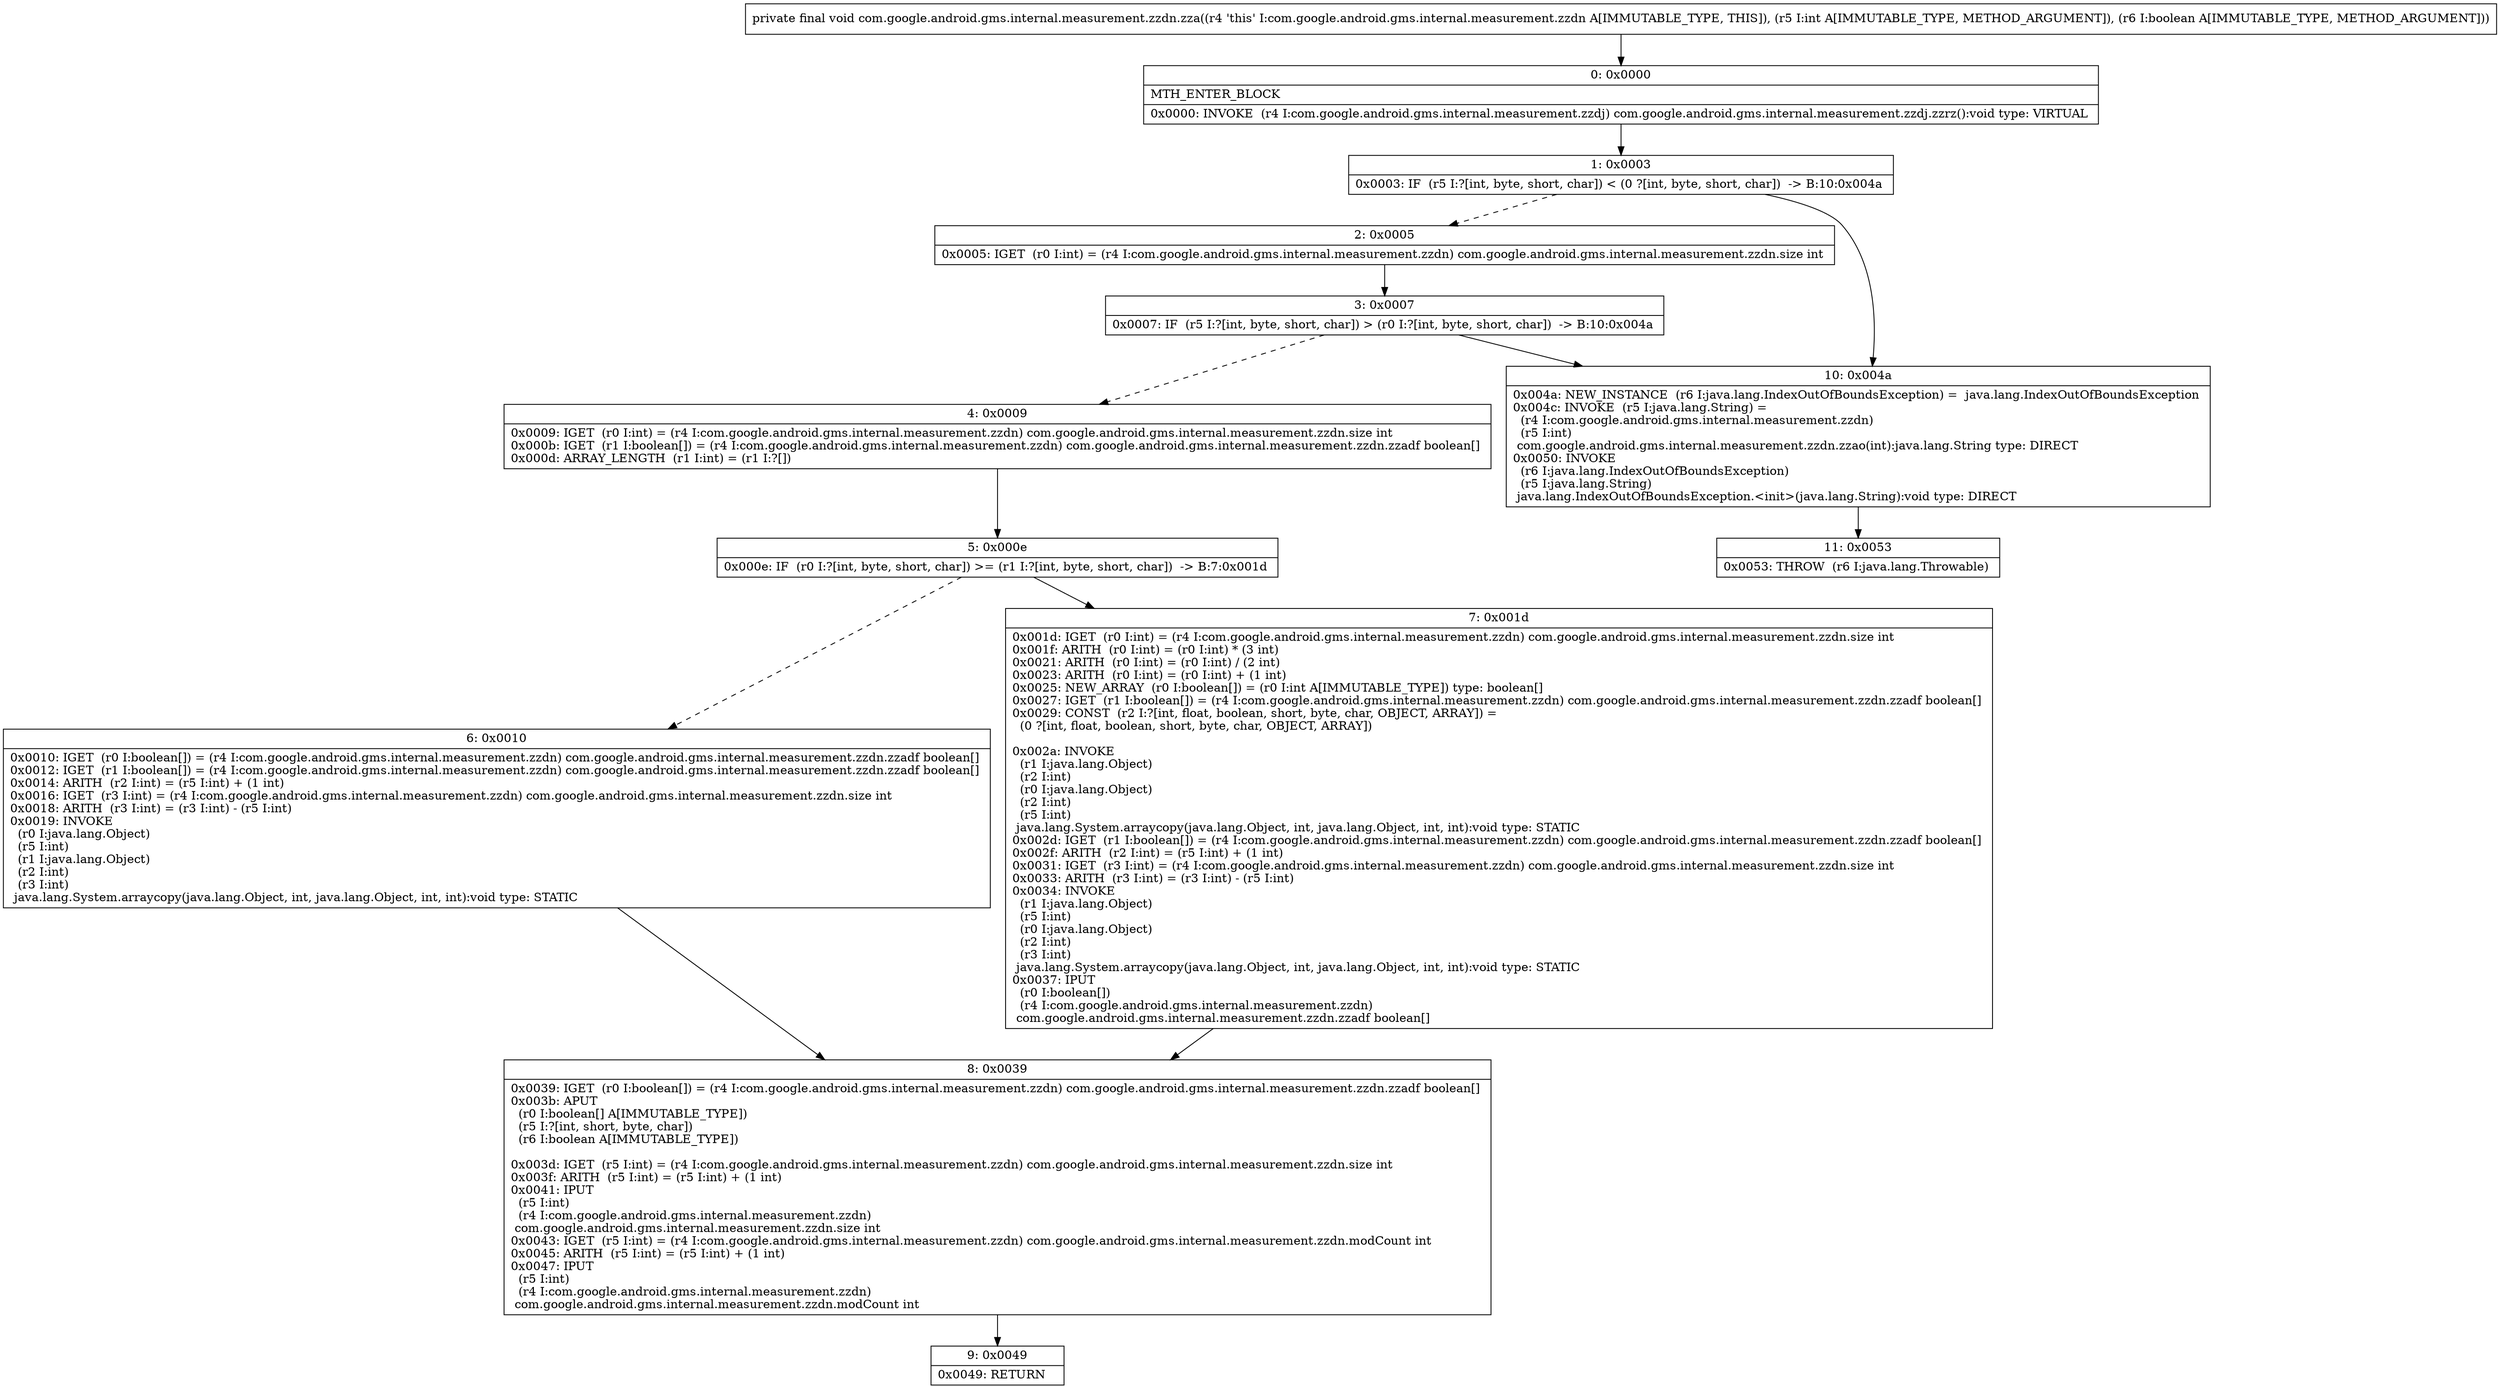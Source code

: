 digraph "CFG forcom.google.android.gms.internal.measurement.zzdn.zza(IZ)V" {
Node_0 [shape=record,label="{0\:\ 0x0000|MTH_ENTER_BLOCK\l|0x0000: INVOKE  (r4 I:com.google.android.gms.internal.measurement.zzdj) com.google.android.gms.internal.measurement.zzdj.zzrz():void type: VIRTUAL \l}"];
Node_1 [shape=record,label="{1\:\ 0x0003|0x0003: IF  (r5 I:?[int, byte, short, char]) \< (0 ?[int, byte, short, char])  \-\> B:10:0x004a \l}"];
Node_2 [shape=record,label="{2\:\ 0x0005|0x0005: IGET  (r0 I:int) = (r4 I:com.google.android.gms.internal.measurement.zzdn) com.google.android.gms.internal.measurement.zzdn.size int \l}"];
Node_3 [shape=record,label="{3\:\ 0x0007|0x0007: IF  (r5 I:?[int, byte, short, char]) \> (r0 I:?[int, byte, short, char])  \-\> B:10:0x004a \l}"];
Node_4 [shape=record,label="{4\:\ 0x0009|0x0009: IGET  (r0 I:int) = (r4 I:com.google.android.gms.internal.measurement.zzdn) com.google.android.gms.internal.measurement.zzdn.size int \l0x000b: IGET  (r1 I:boolean[]) = (r4 I:com.google.android.gms.internal.measurement.zzdn) com.google.android.gms.internal.measurement.zzdn.zzadf boolean[] \l0x000d: ARRAY_LENGTH  (r1 I:int) = (r1 I:?[]) \l}"];
Node_5 [shape=record,label="{5\:\ 0x000e|0x000e: IF  (r0 I:?[int, byte, short, char]) \>= (r1 I:?[int, byte, short, char])  \-\> B:7:0x001d \l}"];
Node_6 [shape=record,label="{6\:\ 0x0010|0x0010: IGET  (r0 I:boolean[]) = (r4 I:com.google.android.gms.internal.measurement.zzdn) com.google.android.gms.internal.measurement.zzdn.zzadf boolean[] \l0x0012: IGET  (r1 I:boolean[]) = (r4 I:com.google.android.gms.internal.measurement.zzdn) com.google.android.gms.internal.measurement.zzdn.zzadf boolean[] \l0x0014: ARITH  (r2 I:int) = (r5 I:int) + (1 int) \l0x0016: IGET  (r3 I:int) = (r4 I:com.google.android.gms.internal.measurement.zzdn) com.google.android.gms.internal.measurement.zzdn.size int \l0x0018: ARITH  (r3 I:int) = (r3 I:int) \- (r5 I:int) \l0x0019: INVOKE  \l  (r0 I:java.lang.Object)\l  (r5 I:int)\l  (r1 I:java.lang.Object)\l  (r2 I:int)\l  (r3 I:int)\l java.lang.System.arraycopy(java.lang.Object, int, java.lang.Object, int, int):void type: STATIC \l}"];
Node_7 [shape=record,label="{7\:\ 0x001d|0x001d: IGET  (r0 I:int) = (r4 I:com.google.android.gms.internal.measurement.zzdn) com.google.android.gms.internal.measurement.zzdn.size int \l0x001f: ARITH  (r0 I:int) = (r0 I:int) * (3 int) \l0x0021: ARITH  (r0 I:int) = (r0 I:int) \/ (2 int) \l0x0023: ARITH  (r0 I:int) = (r0 I:int) + (1 int) \l0x0025: NEW_ARRAY  (r0 I:boolean[]) = (r0 I:int A[IMMUTABLE_TYPE]) type: boolean[] \l0x0027: IGET  (r1 I:boolean[]) = (r4 I:com.google.android.gms.internal.measurement.zzdn) com.google.android.gms.internal.measurement.zzdn.zzadf boolean[] \l0x0029: CONST  (r2 I:?[int, float, boolean, short, byte, char, OBJECT, ARRAY]) = \l  (0 ?[int, float, boolean, short, byte, char, OBJECT, ARRAY])\l \l0x002a: INVOKE  \l  (r1 I:java.lang.Object)\l  (r2 I:int)\l  (r0 I:java.lang.Object)\l  (r2 I:int)\l  (r5 I:int)\l java.lang.System.arraycopy(java.lang.Object, int, java.lang.Object, int, int):void type: STATIC \l0x002d: IGET  (r1 I:boolean[]) = (r4 I:com.google.android.gms.internal.measurement.zzdn) com.google.android.gms.internal.measurement.zzdn.zzadf boolean[] \l0x002f: ARITH  (r2 I:int) = (r5 I:int) + (1 int) \l0x0031: IGET  (r3 I:int) = (r4 I:com.google.android.gms.internal.measurement.zzdn) com.google.android.gms.internal.measurement.zzdn.size int \l0x0033: ARITH  (r3 I:int) = (r3 I:int) \- (r5 I:int) \l0x0034: INVOKE  \l  (r1 I:java.lang.Object)\l  (r5 I:int)\l  (r0 I:java.lang.Object)\l  (r2 I:int)\l  (r3 I:int)\l java.lang.System.arraycopy(java.lang.Object, int, java.lang.Object, int, int):void type: STATIC \l0x0037: IPUT  \l  (r0 I:boolean[])\l  (r4 I:com.google.android.gms.internal.measurement.zzdn)\l com.google.android.gms.internal.measurement.zzdn.zzadf boolean[] \l}"];
Node_8 [shape=record,label="{8\:\ 0x0039|0x0039: IGET  (r0 I:boolean[]) = (r4 I:com.google.android.gms.internal.measurement.zzdn) com.google.android.gms.internal.measurement.zzdn.zzadf boolean[] \l0x003b: APUT  \l  (r0 I:boolean[] A[IMMUTABLE_TYPE])\l  (r5 I:?[int, short, byte, char])\l  (r6 I:boolean A[IMMUTABLE_TYPE])\l \l0x003d: IGET  (r5 I:int) = (r4 I:com.google.android.gms.internal.measurement.zzdn) com.google.android.gms.internal.measurement.zzdn.size int \l0x003f: ARITH  (r5 I:int) = (r5 I:int) + (1 int) \l0x0041: IPUT  \l  (r5 I:int)\l  (r4 I:com.google.android.gms.internal.measurement.zzdn)\l com.google.android.gms.internal.measurement.zzdn.size int \l0x0043: IGET  (r5 I:int) = (r4 I:com.google.android.gms.internal.measurement.zzdn) com.google.android.gms.internal.measurement.zzdn.modCount int \l0x0045: ARITH  (r5 I:int) = (r5 I:int) + (1 int) \l0x0047: IPUT  \l  (r5 I:int)\l  (r4 I:com.google.android.gms.internal.measurement.zzdn)\l com.google.android.gms.internal.measurement.zzdn.modCount int \l}"];
Node_9 [shape=record,label="{9\:\ 0x0049|0x0049: RETURN   \l}"];
Node_10 [shape=record,label="{10\:\ 0x004a|0x004a: NEW_INSTANCE  (r6 I:java.lang.IndexOutOfBoundsException) =  java.lang.IndexOutOfBoundsException \l0x004c: INVOKE  (r5 I:java.lang.String) = \l  (r4 I:com.google.android.gms.internal.measurement.zzdn)\l  (r5 I:int)\l com.google.android.gms.internal.measurement.zzdn.zzao(int):java.lang.String type: DIRECT \l0x0050: INVOKE  \l  (r6 I:java.lang.IndexOutOfBoundsException)\l  (r5 I:java.lang.String)\l java.lang.IndexOutOfBoundsException.\<init\>(java.lang.String):void type: DIRECT \l}"];
Node_11 [shape=record,label="{11\:\ 0x0053|0x0053: THROW  (r6 I:java.lang.Throwable) \l}"];
MethodNode[shape=record,label="{private final void com.google.android.gms.internal.measurement.zzdn.zza((r4 'this' I:com.google.android.gms.internal.measurement.zzdn A[IMMUTABLE_TYPE, THIS]), (r5 I:int A[IMMUTABLE_TYPE, METHOD_ARGUMENT]), (r6 I:boolean A[IMMUTABLE_TYPE, METHOD_ARGUMENT])) }"];
MethodNode -> Node_0;
Node_0 -> Node_1;
Node_1 -> Node_2[style=dashed];
Node_1 -> Node_10;
Node_2 -> Node_3;
Node_3 -> Node_4[style=dashed];
Node_3 -> Node_10;
Node_4 -> Node_5;
Node_5 -> Node_6[style=dashed];
Node_5 -> Node_7;
Node_6 -> Node_8;
Node_7 -> Node_8;
Node_8 -> Node_9;
Node_10 -> Node_11;
}


